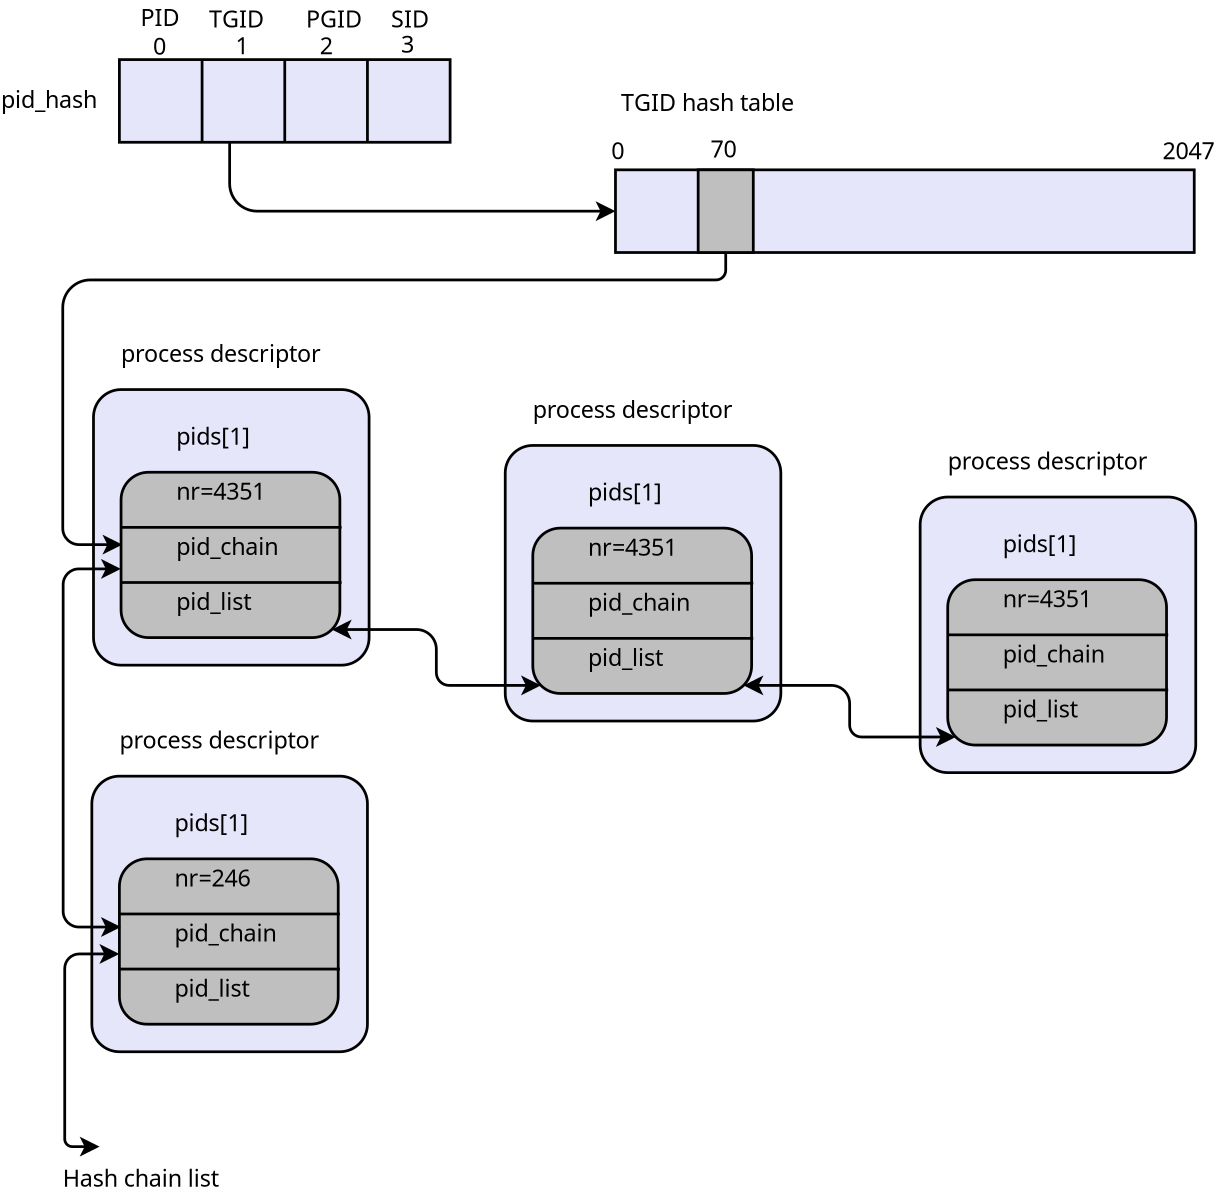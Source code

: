 <?xml version="1.0" encoding="UTF-8"?>
<dia:diagram xmlns:dia="http://www.lysator.liu.se/~alla/dia/">
  <dia:layer name="Background" visible="true" active="true">
    <dia:group>
      <dia:object type="Standard - Text" version="1" id="O0">
        <dia:attribute name="obj_pos">
          <dia:point val="4.175,-19.909"/>
        </dia:attribute>
        <dia:attribute name="obj_bb">
          <dia:rectangle val="4.175,-20.504;4.175,-19.759"/>
        </dia:attribute>
        <dia:attribute name="text">
          <dia:composite type="text">
            <dia:attribute name="string">
              <dia:string>##</dia:string>
            </dia:attribute>
            <dia:attribute name="font">
              <dia:font family="sans" style="0" name="Helvetica"/>
            </dia:attribute>
            <dia:attribute name="height">
              <dia:real val="0.8"/>
            </dia:attribute>
            <dia:attribute name="pos">
              <dia:point val="4.175,-19.909"/>
            </dia:attribute>
            <dia:attribute name="color">
              <dia:color val="#000000"/>
            </dia:attribute>
            <dia:attribute name="alignment">
              <dia:enum val="0"/>
            </dia:attribute>
          </dia:composite>
        </dia:attribute>
        <dia:attribute name="valign">
          <dia:enum val="3"/>
        </dia:attribute>
      </dia:object>
      <dia:group>
        <dia:object type="Standard - Box" version="0" id="O1">
          <dia:attribute name="obj_pos">
            <dia:point val="18.575,-17.159"/>
          </dia:attribute>
          <dia:attribute name="obj_bb">
            <dia:rectangle val="18.525,-17.209;28.625,-7.109"/>
          </dia:attribute>
          <dia:attribute name="elem_corner">
            <dia:point val="18.575,-17.159"/>
          </dia:attribute>
          <dia:attribute name="elem_width">
            <dia:real val="10"/>
          </dia:attribute>
          <dia:attribute name="elem_height">
            <dia:real val="10"/>
          </dia:attribute>
          <dia:attribute name="border_width">
            <dia:real val="0.1"/>
          </dia:attribute>
          <dia:attribute name="inner_color">
            <dia:color val="#e6e6fa"/>
          </dia:attribute>
          <dia:attribute name="show_background">
            <dia:boolean val="true"/>
          </dia:attribute>
          <dia:attribute name="corner_radius">
            <dia:real val="1"/>
          </dia:attribute>
        </dia:object>
        <dia:object type="Standard - Text" version="1" id="O2">
          <dia:attribute name="obj_pos">
            <dia:point val="19.575,-18.159"/>
          </dia:attribute>
          <dia:attribute name="obj_bb">
            <dia:rectangle val="19.575,-18.946;27.387,-17.959"/>
          </dia:attribute>
          <dia:attribute name="text">
            <dia:composite type="text">
              <dia:attribute name="string">
                <dia:string>#process descriptor#</dia:string>
              </dia:attribute>
              <dia:attribute name="font">
                <dia:font family="sans" style="0" name="Helvetica"/>
              </dia:attribute>
              <dia:attribute name="height">
                <dia:real val="1.058"/>
              </dia:attribute>
              <dia:attribute name="pos">
                <dia:point val="19.575,-18.159"/>
              </dia:attribute>
              <dia:attribute name="color">
                <dia:color val="#000000"/>
              </dia:attribute>
              <dia:attribute name="alignment">
                <dia:enum val="0"/>
              </dia:attribute>
            </dia:composite>
          </dia:attribute>
          <dia:attribute name="valign">
            <dia:enum val="3"/>
          </dia:attribute>
        </dia:object>
        <dia:object type="Standard - Text" version="1" id="O3">
          <dia:attribute name="obj_pos">
            <dia:point val="21.575,-15.159"/>
          </dia:attribute>
          <dia:attribute name="obj_bb">
            <dia:rectangle val="21.575,-15.946;24.527,-14.959"/>
          </dia:attribute>
          <dia:attribute name="text">
            <dia:composite type="text">
              <dia:attribute name="string">
                <dia:string>#pids[1]#</dia:string>
              </dia:attribute>
              <dia:attribute name="font">
                <dia:font family="sans" style="0" name="Helvetica"/>
              </dia:attribute>
              <dia:attribute name="height">
                <dia:real val="1.058"/>
              </dia:attribute>
              <dia:attribute name="pos">
                <dia:point val="21.575,-15.159"/>
              </dia:attribute>
              <dia:attribute name="color">
                <dia:color val="#000000"/>
              </dia:attribute>
              <dia:attribute name="alignment">
                <dia:enum val="0"/>
              </dia:attribute>
            </dia:composite>
          </dia:attribute>
          <dia:attribute name="valign">
            <dia:enum val="3"/>
          </dia:attribute>
        </dia:object>
        <dia:object type="Standard - Text" version="1" id="O4">
          <dia:attribute name="obj_pos">
            <dia:point val="23.575,-12.159"/>
          </dia:attribute>
          <dia:attribute name="obj_bb">
            <dia:rectangle val="23.575,-12.754;23.575,-12.009"/>
          </dia:attribute>
          <dia:attribute name="text">
            <dia:composite type="text">
              <dia:attribute name="string">
                <dia:string>##</dia:string>
              </dia:attribute>
              <dia:attribute name="font">
                <dia:font family="sans" style="0" name="Helvetica"/>
              </dia:attribute>
              <dia:attribute name="height">
                <dia:real val="0.8"/>
              </dia:attribute>
              <dia:attribute name="pos">
                <dia:point val="23.575,-12.159"/>
              </dia:attribute>
              <dia:attribute name="color">
                <dia:color val="#000000"/>
              </dia:attribute>
              <dia:attribute name="alignment">
                <dia:enum val="0"/>
              </dia:attribute>
            </dia:composite>
          </dia:attribute>
          <dia:attribute name="valign">
            <dia:enum val="3"/>
          </dia:attribute>
          <dia:connections>
            <dia:connection handle="0" to="O1" connection="8"/>
          </dia:connections>
        </dia:object>
        <dia:object type="Standard - Text" version="1" id="O5">
          <dia:attribute name="obj_pos">
            <dia:point val="23.575,-12.159"/>
          </dia:attribute>
          <dia:attribute name="obj_bb">
            <dia:rectangle val="23.575,-12.754;23.575,-12.009"/>
          </dia:attribute>
          <dia:attribute name="text">
            <dia:composite type="text">
              <dia:attribute name="string">
                <dia:string>##</dia:string>
              </dia:attribute>
              <dia:attribute name="font">
                <dia:font family="sans" style="0" name="Helvetica"/>
              </dia:attribute>
              <dia:attribute name="height">
                <dia:real val="0.8"/>
              </dia:attribute>
              <dia:attribute name="pos">
                <dia:point val="23.575,-12.159"/>
              </dia:attribute>
              <dia:attribute name="color">
                <dia:color val="#000000"/>
              </dia:attribute>
              <dia:attribute name="alignment">
                <dia:enum val="0"/>
              </dia:attribute>
            </dia:composite>
          </dia:attribute>
          <dia:attribute name="valign">
            <dia:enum val="3"/>
          </dia:attribute>
          <dia:connections>
            <dia:connection handle="0" to="O1" connection="8"/>
          </dia:connections>
        </dia:object>
        <dia:object type="Standard - Box" version="0" id="O6">
          <dia:attribute name="obj_pos">
            <dia:point val="19.575,-14.159"/>
          </dia:attribute>
          <dia:attribute name="obj_bb">
            <dia:rectangle val="19.525,-14.209;27.565,-8.109"/>
          </dia:attribute>
          <dia:attribute name="elem_corner">
            <dia:point val="19.575,-14.159"/>
          </dia:attribute>
          <dia:attribute name="elem_width">
            <dia:real val="7.94"/>
          </dia:attribute>
          <dia:attribute name="elem_height">
            <dia:real val="6"/>
          </dia:attribute>
          <dia:attribute name="border_width">
            <dia:real val="0.1"/>
          </dia:attribute>
          <dia:attribute name="inner_color">
            <dia:color val="#bfbfbf"/>
          </dia:attribute>
          <dia:attribute name="show_background">
            <dia:boolean val="true"/>
          </dia:attribute>
          <dia:attribute name="corner_radius">
            <dia:real val="1"/>
          </dia:attribute>
        </dia:object>
        <dia:object type="Standard - Line" version="0" id="O7">
          <dia:attribute name="obj_pos">
            <dia:point val="19.575,-10.159"/>
          </dia:attribute>
          <dia:attribute name="obj_bb">
            <dia:rectangle val="19.525,-10.209;27.625,-10.109"/>
          </dia:attribute>
          <dia:attribute name="conn_endpoints">
            <dia:point val="19.575,-10.159"/>
            <dia:point val="27.575,-10.159"/>
          </dia:attribute>
          <dia:attribute name="numcp">
            <dia:int val="1"/>
          </dia:attribute>
        </dia:object>
        <dia:object type="Standard - Line" version="0" id="O8">
          <dia:attribute name="obj_pos">
            <dia:point val="19.575,-12.159"/>
          </dia:attribute>
          <dia:attribute name="obj_bb">
            <dia:rectangle val="19.525,-12.209;27.625,-12.109"/>
          </dia:attribute>
          <dia:attribute name="conn_endpoints">
            <dia:point val="19.575,-12.159"/>
            <dia:point val="27.575,-12.159"/>
          </dia:attribute>
          <dia:attribute name="numcp">
            <dia:int val="1"/>
          </dia:attribute>
        </dia:object>
        <dia:object type="Standard - Text" version="1" id="O9">
          <dia:attribute name="obj_pos">
            <dia:point val="21.575,-13.159"/>
          </dia:attribute>
          <dia:attribute name="obj_bb">
            <dia:rectangle val="21.575,-13.946;25.33,-12.959"/>
          </dia:attribute>
          <dia:attribute name="text">
            <dia:composite type="text">
              <dia:attribute name="string">
                <dia:string>#nr=4351#</dia:string>
              </dia:attribute>
              <dia:attribute name="font">
                <dia:font family="sans" style="0" name="Helvetica"/>
              </dia:attribute>
              <dia:attribute name="height">
                <dia:real val="1.058"/>
              </dia:attribute>
              <dia:attribute name="pos">
                <dia:point val="21.575,-13.159"/>
              </dia:attribute>
              <dia:attribute name="color">
                <dia:color val="#000000"/>
              </dia:attribute>
              <dia:attribute name="alignment">
                <dia:enum val="0"/>
              </dia:attribute>
            </dia:composite>
          </dia:attribute>
          <dia:attribute name="valign">
            <dia:enum val="3"/>
          </dia:attribute>
        </dia:object>
        <dia:object type="Standard - Text" version="1" id="O10">
          <dia:attribute name="obj_pos">
            <dia:point val="21.575,-11.159"/>
          </dia:attribute>
          <dia:attribute name="obj_bb">
            <dia:rectangle val="21.575,-11.946;25.605,-10.959"/>
          </dia:attribute>
          <dia:attribute name="text">
            <dia:composite type="text">
              <dia:attribute name="string">
                <dia:string>#pid_chain#</dia:string>
              </dia:attribute>
              <dia:attribute name="font">
                <dia:font family="sans" style="0" name="Helvetica"/>
              </dia:attribute>
              <dia:attribute name="height">
                <dia:real val="1.058"/>
              </dia:attribute>
              <dia:attribute name="pos">
                <dia:point val="21.575,-11.159"/>
              </dia:attribute>
              <dia:attribute name="color">
                <dia:color val="#000000"/>
              </dia:attribute>
              <dia:attribute name="alignment">
                <dia:enum val="0"/>
              </dia:attribute>
            </dia:composite>
          </dia:attribute>
          <dia:attribute name="valign">
            <dia:enum val="3"/>
          </dia:attribute>
        </dia:object>
        <dia:object type="Standard - Text" version="1" id="O11">
          <dia:attribute name="obj_pos">
            <dia:point val="21.575,-9.159"/>
          </dia:attribute>
          <dia:attribute name="obj_bb">
            <dia:rectangle val="21.575,-9.946;24.555,-8.959"/>
          </dia:attribute>
          <dia:attribute name="text">
            <dia:composite type="text">
              <dia:attribute name="string">
                <dia:string>#pid_list#</dia:string>
              </dia:attribute>
              <dia:attribute name="font">
                <dia:font family="sans" style="0" name="Helvetica"/>
              </dia:attribute>
              <dia:attribute name="height">
                <dia:real val="1.058"/>
              </dia:attribute>
              <dia:attribute name="pos">
                <dia:point val="21.575,-9.159"/>
              </dia:attribute>
              <dia:attribute name="color">
                <dia:color val="#000000"/>
              </dia:attribute>
              <dia:attribute name="alignment">
                <dia:enum val="0"/>
              </dia:attribute>
            </dia:composite>
          </dia:attribute>
          <dia:attribute name="valign">
            <dia:enum val="3"/>
          </dia:attribute>
        </dia:object>
      </dia:group>
      <dia:group>
        <dia:object type="Standard - Box" version="0" id="O12">
          <dia:attribute name="obj_pos">
            <dia:point val="3.635,-19.186"/>
          </dia:attribute>
          <dia:attribute name="obj_bb">
            <dia:rectangle val="3.585,-19.236;13.685,-9.136"/>
          </dia:attribute>
          <dia:attribute name="elem_corner">
            <dia:point val="3.635,-19.186"/>
          </dia:attribute>
          <dia:attribute name="elem_width">
            <dia:real val="10"/>
          </dia:attribute>
          <dia:attribute name="elem_height">
            <dia:real val="10"/>
          </dia:attribute>
          <dia:attribute name="border_width">
            <dia:real val="0.1"/>
          </dia:attribute>
          <dia:attribute name="inner_color">
            <dia:color val="#e6e6fa"/>
          </dia:attribute>
          <dia:attribute name="show_background">
            <dia:boolean val="true"/>
          </dia:attribute>
          <dia:attribute name="corner_radius">
            <dia:real val="1"/>
          </dia:attribute>
        </dia:object>
        <dia:object type="Standard - Text" version="1" id="O13">
          <dia:attribute name="obj_pos">
            <dia:point val="4.635,-20.186"/>
          </dia:attribute>
          <dia:attribute name="obj_bb">
            <dia:rectangle val="4.635,-20.974;12.447,-19.986"/>
          </dia:attribute>
          <dia:attribute name="text">
            <dia:composite type="text">
              <dia:attribute name="string">
                <dia:string>#process descriptor#</dia:string>
              </dia:attribute>
              <dia:attribute name="font">
                <dia:font family="sans" style="0" name="Helvetica"/>
              </dia:attribute>
              <dia:attribute name="height">
                <dia:real val="1.058"/>
              </dia:attribute>
              <dia:attribute name="pos">
                <dia:point val="4.635,-20.186"/>
              </dia:attribute>
              <dia:attribute name="color">
                <dia:color val="#000000"/>
              </dia:attribute>
              <dia:attribute name="alignment">
                <dia:enum val="0"/>
              </dia:attribute>
            </dia:composite>
          </dia:attribute>
          <dia:attribute name="valign">
            <dia:enum val="3"/>
          </dia:attribute>
        </dia:object>
        <dia:object type="Standard - Text" version="1" id="O14">
          <dia:attribute name="obj_pos">
            <dia:point val="6.635,-17.186"/>
          </dia:attribute>
          <dia:attribute name="obj_bb">
            <dia:rectangle val="6.635,-17.974;9.587,-16.986"/>
          </dia:attribute>
          <dia:attribute name="text">
            <dia:composite type="text">
              <dia:attribute name="string">
                <dia:string>#pids[1]#</dia:string>
              </dia:attribute>
              <dia:attribute name="font">
                <dia:font family="sans" style="0" name="Helvetica"/>
              </dia:attribute>
              <dia:attribute name="height">
                <dia:real val="1.058"/>
              </dia:attribute>
              <dia:attribute name="pos">
                <dia:point val="6.635,-17.186"/>
              </dia:attribute>
              <dia:attribute name="color">
                <dia:color val="#000000"/>
              </dia:attribute>
              <dia:attribute name="alignment">
                <dia:enum val="0"/>
              </dia:attribute>
            </dia:composite>
          </dia:attribute>
          <dia:attribute name="valign">
            <dia:enum val="3"/>
          </dia:attribute>
        </dia:object>
        <dia:object type="Standard - Text" version="1" id="O15">
          <dia:attribute name="obj_pos">
            <dia:point val="8.635,-14.186"/>
          </dia:attribute>
          <dia:attribute name="obj_bb">
            <dia:rectangle val="8.635,-14.781;8.635,-14.036"/>
          </dia:attribute>
          <dia:attribute name="text">
            <dia:composite type="text">
              <dia:attribute name="string">
                <dia:string>##</dia:string>
              </dia:attribute>
              <dia:attribute name="font">
                <dia:font family="sans" style="0" name="Helvetica"/>
              </dia:attribute>
              <dia:attribute name="height">
                <dia:real val="0.8"/>
              </dia:attribute>
              <dia:attribute name="pos">
                <dia:point val="8.635,-14.186"/>
              </dia:attribute>
              <dia:attribute name="color">
                <dia:color val="#000000"/>
              </dia:attribute>
              <dia:attribute name="alignment">
                <dia:enum val="0"/>
              </dia:attribute>
            </dia:composite>
          </dia:attribute>
          <dia:attribute name="valign">
            <dia:enum val="3"/>
          </dia:attribute>
          <dia:connections>
            <dia:connection handle="0" to="O12" connection="8"/>
          </dia:connections>
        </dia:object>
        <dia:object type="Standard - Text" version="1" id="O16">
          <dia:attribute name="obj_pos">
            <dia:point val="8.635,-14.186"/>
          </dia:attribute>
          <dia:attribute name="obj_bb">
            <dia:rectangle val="8.635,-14.781;8.635,-14.036"/>
          </dia:attribute>
          <dia:attribute name="text">
            <dia:composite type="text">
              <dia:attribute name="string">
                <dia:string>##</dia:string>
              </dia:attribute>
              <dia:attribute name="font">
                <dia:font family="sans" style="0" name="Helvetica"/>
              </dia:attribute>
              <dia:attribute name="height">
                <dia:real val="0.8"/>
              </dia:attribute>
              <dia:attribute name="pos">
                <dia:point val="8.635,-14.186"/>
              </dia:attribute>
              <dia:attribute name="color">
                <dia:color val="#000000"/>
              </dia:attribute>
              <dia:attribute name="alignment">
                <dia:enum val="0"/>
              </dia:attribute>
            </dia:composite>
          </dia:attribute>
          <dia:attribute name="valign">
            <dia:enum val="3"/>
          </dia:attribute>
          <dia:connections>
            <dia:connection handle="0" to="O12" connection="8"/>
          </dia:connections>
        </dia:object>
        <dia:object type="Standard - Box" version="0" id="O17">
          <dia:attribute name="obj_pos">
            <dia:point val="4.635,-16.186"/>
          </dia:attribute>
          <dia:attribute name="obj_bb">
            <dia:rectangle val="4.585,-16.236;12.625,-10.136"/>
          </dia:attribute>
          <dia:attribute name="elem_corner">
            <dia:point val="4.635,-16.186"/>
          </dia:attribute>
          <dia:attribute name="elem_width">
            <dia:real val="7.94"/>
          </dia:attribute>
          <dia:attribute name="elem_height">
            <dia:real val="6"/>
          </dia:attribute>
          <dia:attribute name="border_width">
            <dia:real val="0.1"/>
          </dia:attribute>
          <dia:attribute name="inner_color">
            <dia:color val="#bfbfbf"/>
          </dia:attribute>
          <dia:attribute name="show_background">
            <dia:boolean val="true"/>
          </dia:attribute>
          <dia:attribute name="corner_radius">
            <dia:real val="1"/>
          </dia:attribute>
        </dia:object>
        <dia:object type="Standard - Line" version="0" id="O18">
          <dia:attribute name="obj_pos">
            <dia:point val="4.635,-12.186"/>
          </dia:attribute>
          <dia:attribute name="obj_bb">
            <dia:rectangle val="4.585,-12.236;12.685,-12.136"/>
          </dia:attribute>
          <dia:attribute name="conn_endpoints">
            <dia:point val="4.635,-12.186"/>
            <dia:point val="12.635,-12.186"/>
          </dia:attribute>
          <dia:attribute name="numcp">
            <dia:int val="1"/>
          </dia:attribute>
        </dia:object>
        <dia:object type="Standard - Line" version="0" id="O19">
          <dia:attribute name="obj_pos">
            <dia:point val="4.635,-14.186"/>
          </dia:attribute>
          <dia:attribute name="obj_bb">
            <dia:rectangle val="4.585,-14.236;12.685,-14.136"/>
          </dia:attribute>
          <dia:attribute name="conn_endpoints">
            <dia:point val="4.635,-14.186"/>
            <dia:point val="12.635,-14.186"/>
          </dia:attribute>
          <dia:attribute name="numcp">
            <dia:int val="1"/>
          </dia:attribute>
        </dia:object>
        <dia:object type="Standard - Text" version="1" id="O20">
          <dia:attribute name="obj_pos">
            <dia:point val="6.635,-15.186"/>
          </dia:attribute>
          <dia:attribute name="obj_bb">
            <dia:rectangle val="6.635,-15.974;10.39,-14.986"/>
          </dia:attribute>
          <dia:attribute name="text">
            <dia:composite type="text">
              <dia:attribute name="string">
                <dia:string>#nr=4351#</dia:string>
              </dia:attribute>
              <dia:attribute name="font">
                <dia:font family="sans" style="0" name="Helvetica"/>
              </dia:attribute>
              <dia:attribute name="height">
                <dia:real val="1.058"/>
              </dia:attribute>
              <dia:attribute name="pos">
                <dia:point val="6.635,-15.186"/>
              </dia:attribute>
              <dia:attribute name="color">
                <dia:color val="#000000"/>
              </dia:attribute>
              <dia:attribute name="alignment">
                <dia:enum val="0"/>
              </dia:attribute>
            </dia:composite>
          </dia:attribute>
          <dia:attribute name="valign">
            <dia:enum val="3"/>
          </dia:attribute>
        </dia:object>
        <dia:object type="Standard - Text" version="1" id="O21">
          <dia:attribute name="obj_pos">
            <dia:point val="6.635,-13.186"/>
          </dia:attribute>
          <dia:attribute name="obj_bb">
            <dia:rectangle val="6.635,-13.974;10.665,-12.986"/>
          </dia:attribute>
          <dia:attribute name="text">
            <dia:composite type="text">
              <dia:attribute name="string">
                <dia:string>#pid_chain#</dia:string>
              </dia:attribute>
              <dia:attribute name="font">
                <dia:font family="sans" style="0" name="Helvetica"/>
              </dia:attribute>
              <dia:attribute name="height">
                <dia:real val="1.058"/>
              </dia:attribute>
              <dia:attribute name="pos">
                <dia:point val="6.635,-13.186"/>
              </dia:attribute>
              <dia:attribute name="color">
                <dia:color val="#000000"/>
              </dia:attribute>
              <dia:attribute name="alignment">
                <dia:enum val="0"/>
              </dia:attribute>
            </dia:composite>
          </dia:attribute>
          <dia:attribute name="valign">
            <dia:enum val="3"/>
          </dia:attribute>
        </dia:object>
        <dia:object type="Standard - Text" version="1" id="O22">
          <dia:attribute name="obj_pos">
            <dia:point val="6.635,-11.186"/>
          </dia:attribute>
          <dia:attribute name="obj_bb">
            <dia:rectangle val="6.635,-11.974;9.615,-10.986"/>
          </dia:attribute>
          <dia:attribute name="text">
            <dia:composite type="text">
              <dia:attribute name="string">
                <dia:string>#pid_list#</dia:string>
              </dia:attribute>
              <dia:attribute name="font">
                <dia:font family="sans" style="0" name="Helvetica"/>
              </dia:attribute>
              <dia:attribute name="height">
                <dia:real val="1.058"/>
              </dia:attribute>
              <dia:attribute name="pos">
                <dia:point val="6.635,-11.186"/>
              </dia:attribute>
              <dia:attribute name="color">
                <dia:color val="#000000"/>
              </dia:attribute>
              <dia:attribute name="alignment">
                <dia:enum val="0"/>
              </dia:attribute>
            </dia:composite>
          </dia:attribute>
          <dia:attribute name="valign">
            <dia:enum val="3"/>
          </dia:attribute>
        </dia:object>
      </dia:group>
      <dia:group>
        <dia:object type="Standard - Box" version="0" id="O23">
          <dia:attribute name="obj_pos">
            <dia:point val="33.63,-15.287"/>
          </dia:attribute>
          <dia:attribute name="obj_bb">
            <dia:rectangle val="33.58,-15.337;43.68,-5.237"/>
          </dia:attribute>
          <dia:attribute name="elem_corner">
            <dia:point val="33.63,-15.287"/>
          </dia:attribute>
          <dia:attribute name="elem_width">
            <dia:real val="10"/>
          </dia:attribute>
          <dia:attribute name="elem_height">
            <dia:real val="10"/>
          </dia:attribute>
          <dia:attribute name="border_width">
            <dia:real val="0.1"/>
          </dia:attribute>
          <dia:attribute name="inner_color">
            <dia:color val="#e6e6fa"/>
          </dia:attribute>
          <dia:attribute name="show_background">
            <dia:boolean val="true"/>
          </dia:attribute>
          <dia:attribute name="corner_radius">
            <dia:real val="1"/>
          </dia:attribute>
        </dia:object>
        <dia:object type="Standard - Text" version="1" id="O24">
          <dia:attribute name="obj_pos">
            <dia:point val="34.63,-16.287"/>
          </dia:attribute>
          <dia:attribute name="obj_bb">
            <dia:rectangle val="34.63,-17.074;42.443,-16.087"/>
          </dia:attribute>
          <dia:attribute name="text">
            <dia:composite type="text">
              <dia:attribute name="string">
                <dia:string>#process descriptor#</dia:string>
              </dia:attribute>
              <dia:attribute name="font">
                <dia:font family="sans" style="0" name="Helvetica"/>
              </dia:attribute>
              <dia:attribute name="height">
                <dia:real val="1.058"/>
              </dia:attribute>
              <dia:attribute name="pos">
                <dia:point val="34.63,-16.287"/>
              </dia:attribute>
              <dia:attribute name="color">
                <dia:color val="#000000"/>
              </dia:attribute>
              <dia:attribute name="alignment">
                <dia:enum val="0"/>
              </dia:attribute>
            </dia:composite>
          </dia:attribute>
          <dia:attribute name="valign">
            <dia:enum val="3"/>
          </dia:attribute>
        </dia:object>
        <dia:object type="Standard - Text" version="1" id="O25">
          <dia:attribute name="obj_pos">
            <dia:point val="36.63,-13.287"/>
          </dia:attribute>
          <dia:attribute name="obj_bb">
            <dia:rectangle val="36.63,-14.074;39.583,-13.087"/>
          </dia:attribute>
          <dia:attribute name="text">
            <dia:composite type="text">
              <dia:attribute name="string">
                <dia:string>#pids[1]#</dia:string>
              </dia:attribute>
              <dia:attribute name="font">
                <dia:font family="sans" style="0" name="Helvetica"/>
              </dia:attribute>
              <dia:attribute name="height">
                <dia:real val="1.058"/>
              </dia:attribute>
              <dia:attribute name="pos">
                <dia:point val="36.63,-13.287"/>
              </dia:attribute>
              <dia:attribute name="color">
                <dia:color val="#000000"/>
              </dia:attribute>
              <dia:attribute name="alignment">
                <dia:enum val="0"/>
              </dia:attribute>
            </dia:composite>
          </dia:attribute>
          <dia:attribute name="valign">
            <dia:enum val="3"/>
          </dia:attribute>
        </dia:object>
        <dia:object type="Standard - Text" version="1" id="O26">
          <dia:attribute name="obj_pos">
            <dia:point val="38.63,-10.287"/>
          </dia:attribute>
          <dia:attribute name="obj_bb">
            <dia:rectangle val="38.63,-10.882;38.63,-10.137"/>
          </dia:attribute>
          <dia:attribute name="text">
            <dia:composite type="text">
              <dia:attribute name="string">
                <dia:string>##</dia:string>
              </dia:attribute>
              <dia:attribute name="font">
                <dia:font family="sans" style="0" name="Helvetica"/>
              </dia:attribute>
              <dia:attribute name="height">
                <dia:real val="0.8"/>
              </dia:attribute>
              <dia:attribute name="pos">
                <dia:point val="38.63,-10.287"/>
              </dia:attribute>
              <dia:attribute name="color">
                <dia:color val="#000000"/>
              </dia:attribute>
              <dia:attribute name="alignment">
                <dia:enum val="0"/>
              </dia:attribute>
            </dia:composite>
          </dia:attribute>
          <dia:attribute name="valign">
            <dia:enum val="3"/>
          </dia:attribute>
          <dia:connections>
            <dia:connection handle="0" to="O23" connection="8"/>
          </dia:connections>
        </dia:object>
        <dia:object type="Standard - Text" version="1" id="O27">
          <dia:attribute name="obj_pos">
            <dia:point val="38.63,-10.287"/>
          </dia:attribute>
          <dia:attribute name="obj_bb">
            <dia:rectangle val="38.63,-10.882;38.63,-10.137"/>
          </dia:attribute>
          <dia:attribute name="text">
            <dia:composite type="text">
              <dia:attribute name="string">
                <dia:string>##</dia:string>
              </dia:attribute>
              <dia:attribute name="font">
                <dia:font family="sans" style="0" name="Helvetica"/>
              </dia:attribute>
              <dia:attribute name="height">
                <dia:real val="0.8"/>
              </dia:attribute>
              <dia:attribute name="pos">
                <dia:point val="38.63,-10.287"/>
              </dia:attribute>
              <dia:attribute name="color">
                <dia:color val="#000000"/>
              </dia:attribute>
              <dia:attribute name="alignment">
                <dia:enum val="0"/>
              </dia:attribute>
            </dia:composite>
          </dia:attribute>
          <dia:attribute name="valign">
            <dia:enum val="3"/>
          </dia:attribute>
          <dia:connections>
            <dia:connection handle="0" to="O23" connection="8"/>
          </dia:connections>
        </dia:object>
        <dia:object type="Standard - Box" version="0" id="O28">
          <dia:attribute name="obj_pos">
            <dia:point val="34.63,-12.287"/>
          </dia:attribute>
          <dia:attribute name="obj_bb">
            <dia:rectangle val="34.58,-12.337;42.62,-6.237"/>
          </dia:attribute>
          <dia:attribute name="elem_corner">
            <dia:point val="34.63,-12.287"/>
          </dia:attribute>
          <dia:attribute name="elem_width">
            <dia:real val="7.94"/>
          </dia:attribute>
          <dia:attribute name="elem_height">
            <dia:real val="6"/>
          </dia:attribute>
          <dia:attribute name="border_width">
            <dia:real val="0.1"/>
          </dia:attribute>
          <dia:attribute name="inner_color">
            <dia:color val="#bfbfbf"/>
          </dia:attribute>
          <dia:attribute name="show_background">
            <dia:boolean val="true"/>
          </dia:attribute>
          <dia:attribute name="corner_radius">
            <dia:real val="1"/>
          </dia:attribute>
        </dia:object>
        <dia:object type="Standard - Line" version="0" id="O29">
          <dia:attribute name="obj_pos">
            <dia:point val="34.63,-8.287"/>
          </dia:attribute>
          <dia:attribute name="obj_bb">
            <dia:rectangle val="34.58,-8.337;42.68,-8.237"/>
          </dia:attribute>
          <dia:attribute name="conn_endpoints">
            <dia:point val="34.63,-8.287"/>
            <dia:point val="42.63,-8.287"/>
          </dia:attribute>
          <dia:attribute name="numcp">
            <dia:int val="1"/>
          </dia:attribute>
        </dia:object>
        <dia:object type="Standard - Line" version="0" id="O30">
          <dia:attribute name="obj_pos">
            <dia:point val="34.63,-10.287"/>
          </dia:attribute>
          <dia:attribute name="obj_bb">
            <dia:rectangle val="34.58,-10.337;42.68,-10.237"/>
          </dia:attribute>
          <dia:attribute name="conn_endpoints">
            <dia:point val="34.63,-10.287"/>
            <dia:point val="42.63,-10.287"/>
          </dia:attribute>
          <dia:attribute name="numcp">
            <dia:int val="1"/>
          </dia:attribute>
        </dia:object>
        <dia:object type="Standard - Text" version="1" id="O31">
          <dia:attribute name="obj_pos">
            <dia:point val="36.63,-11.287"/>
          </dia:attribute>
          <dia:attribute name="obj_bb">
            <dia:rectangle val="36.63,-12.074;40.385,-11.087"/>
          </dia:attribute>
          <dia:attribute name="text">
            <dia:composite type="text">
              <dia:attribute name="string">
                <dia:string>#nr=4351#</dia:string>
              </dia:attribute>
              <dia:attribute name="font">
                <dia:font family="sans" style="0" name="Helvetica"/>
              </dia:attribute>
              <dia:attribute name="height">
                <dia:real val="1.058"/>
              </dia:attribute>
              <dia:attribute name="pos">
                <dia:point val="36.63,-11.287"/>
              </dia:attribute>
              <dia:attribute name="color">
                <dia:color val="#000000"/>
              </dia:attribute>
              <dia:attribute name="alignment">
                <dia:enum val="0"/>
              </dia:attribute>
            </dia:composite>
          </dia:attribute>
          <dia:attribute name="valign">
            <dia:enum val="3"/>
          </dia:attribute>
        </dia:object>
        <dia:object type="Standard - Text" version="1" id="O32">
          <dia:attribute name="obj_pos">
            <dia:point val="36.63,-9.287"/>
          </dia:attribute>
          <dia:attribute name="obj_bb">
            <dia:rectangle val="36.63,-10.074;40.66,-9.087"/>
          </dia:attribute>
          <dia:attribute name="text">
            <dia:composite type="text">
              <dia:attribute name="string">
                <dia:string>#pid_chain#</dia:string>
              </dia:attribute>
              <dia:attribute name="font">
                <dia:font family="sans" style="0" name="Helvetica"/>
              </dia:attribute>
              <dia:attribute name="height">
                <dia:real val="1.058"/>
              </dia:attribute>
              <dia:attribute name="pos">
                <dia:point val="36.63,-9.287"/>
              </dia:attribute>
              <dia:attribute name="color">
                <dia:color val="#000000"/>
              </dia:attribute>
              <dia:attribute name="alignment">
                <dia:enum val="0"/>
              </dia:attribute>
            </dia:composite>
          </dia:attribute>
          <dia:attribute name="valign">
            <dia:enum val="3"/>
          </dia:attribute>
        </dia:object>
        <dia:object type="Standard - Text" version="1" id="O33">
          <dia:attribute name="obj_pos">
            <dia:point val="36.63,-7.287"/>
          </dia:attribute>
          <dia:attribute name="obj_bb">
            <dia:rectangle val="36.63,-8.074;39.61,-7.087"/>
          </dia:attribute>
          <dia:attribute name="text">
            <dia:composite type="text">
              <dia:attribute name="string">
                <dia:string>#pid_list#</dia:string>
              </dia:attribute>
              <dia:attribute name="font">
                <dia:font family="sans" style="0" name="Helvetica"/>
              </dia:attribute>
              <dia:attribute name="height">
                <dia:real val="1.058"/>
              </dia:attribute>
              <dia:attribute name="pos">
                <dia:point val="36.63,-7.287"/>
              </dia:attribute>
              <dia:attribute name="color">
                <dia:color val="#000000"/>
              </dia:attribute>
              <dia:attribute name="alignment">
                <dia:enum val="0"/>
              </dia:attribute>
            </dia:composite>
          </dia:attribute>
          <dia:attribute name="valign">
            <dia:enum val="3"/>
          </dia:attribute>
        </dia:object>
      </dia:group>
      <dia:group>
        <dia:object type="Standard - Box" version="0" id="O34">
          <dia:attribute name="obj_pos">
            <dia:point val="3.575,-5.159"/>
          </dia:attribute>
          <dia:attribute name="obj_bb">
            <dia:rectangle val="3.525,-5.209;13.625,4.891"/>
          </dia:attribute>
          <dia:attribute name="elem_corner">
            <dia:point val="3.575,-5.159"/>
          </dia:attribute>
          <dia:attribute name="elem_width">
            <dia:real val="10"/>
          </dia:attribute>
          <dia:attribute name="elem_height">
            <dia:real val="10"/>
          </dia:attribute>
          <dia:attribute name="border_width">
            <dia:real val="0.1"/>
          </dia:attribute>
          <dia:attribute name="inner_color">
            <dia:color val="#e6e6fa"/>
          </dia:attribute>
          <dia:attribute name="show_background">
            <dia:boolean val="true"/>
          </dia:attribute>
          <dia:attribute name="corner_radius">
            <dia:real val="1"/>
          </dia:attribute>
        </dia:object>
        <dia:object type="Standard - Text" version="1" id="O35">
          <dia:attribute name="obj_pos">
            <dia:point val="4.575,-6.159"/>
          </dia:attribute>
          <dia:attribute name="obj_bb">
            <dia:rectangle val="4.575,-6.946;12.387,-5.959"/>
          </dia:attribute>
          <dia:attribute name="text">
            <dia:composite type="text">
              <dia:attribute name="string">
                <dia:string>#process descriptor#</dia:string>
              </dia:attribute>
              <dia:attribute name="font">
                <dia:font family="sans" style="0" name="Helvetica"/>
              </dia:attribute>
              <dia:attribute name="height">
                <dia:real val="1.058"/>
              </dia:attribute>
              <dia:attribute name="pos">
                <dia:point val="4.575,-6.159"/>
              </dia:attribute>
              <dia:attribute name="color">
                <dia:color val="#000000"/>
              </dia:attribute>
              <dia:attribute name="alignment">
                <dia:enum val="0"/>
              </dia:attribute>
            </dia:composite>
          </dia:attribute>
          <dia:attribute name="valign">
            <dia:enum val="3"/>
          </dia:attribute>
        </dia:object>
        <dia:object type="Standard - Text" version="1" id="O36">
          <dia:attribute name="obj_pos">
            <dia:point val="6.575,-3.159"/>
          </dia:attribute>
          <dia:attribute name="obj_bb">
            <dia:rectangle val="6.575,-3.946;9.527,-2.959"/>
          </dia:attribute>
          <dia:attribute name="text">
            <dia:composite type="text">
              <dia:attribute name="string">
                <dia:string>#pids[1]#</dia:string>
              </dia:attribute>
              <dia:attribute name="font">
                <dia:font family="sans" style="0" name="Helvetica"/>
              </dia:attribute>
              <dia:attribute name="height">
                <dia:real val="1.058"/>
              </dia:attribute>
              <dia:attribute name="pos">
                <dia:point val="6.575,-3.159"/>
              </dia:attribute>
              <dia:attribute name="color">
                <dia:color val="#000000"/>
              </dia:attribute>
              <dia:attribute name="alignment">
                <dia:enum val="0"/>
              </dia:attribute>
            </dia:composite>
          </dia:attribute>
          <dia:attribute name="valign">
            <dia:enum val="3"/>
          </dia:attribute>
        </dia:object>
        <dia:object type="Standard - Text" version="1" id="O37">
          <dia:attribute name="obj_pos">
            <dia:point val="8.575,-0.159"/>
          </dia:attribute>
          <dia:attribute name="obj_bb">
            <dia:rectangle val="8.575,-0.754;8.575,-0.009"/>
          </dia:attribute>
          <dia:attribute name="text">
            <dia:composite type="text">
              <dia:attribute name="string">
                <dia:string>##</dia:string>
              </dia:attribute>
              <dia:attribute name="font">
                <dia:font family="sans" style="0" name="Helvetica"/>
              </dia:attribute>
              <dia:attribute name="height">
                <dia:real val="0.8"/>
              </dia:attribute>
              <dia:attribute name="pos">
                <dia:point val="8.575,-0.159"/>
              </dia:attribute>
              <dia:attribute name="color">
                <dia:color val="#000000"/>
              </dia:attribute>
              <dia:attribute name="alignment">
                <dia:enum val="0"/>
              </dia:attribute>
            </dia:composite>
          </dia:attribute>
          <dia:attribute name="valign">
            <dia:enum val="3"/>
          </dia:attribute>
          <dia:connections>
            <dia:connection handle="0" to="O34" connection="8"/>
          </dia:connections>
        </dia:object>
        <dia:object type="Standard - Text" version="1" id="O38">
          <dia:attribute name="obj_pos">
            <dia:point val="8.575,-0.159"/>
          </dia:attribute>
          <dia:attribute name="obj_bb">
            <dia:rectangle val="8.575,-0.754;8.575,-0.009"/>
          </dia:attribute>
          <dia:attribute name="text">
            <dia:composite type="text">
              <dia:attribute name="string">
                <dia:string>##</dia:string>
              </dia:attribute>
              <dia:attribute name="font">
                <dia:font family="sans" style="0" name="Helvetica"/>
              </dia:attribute>
              <dia:attribute name="height">
                <dia:real val="0.8"/>
              </dia:attribute>
              <dia:attribute name="pos">
                <dia:point val="8.575,-0.159"/>
              </dia:attribute>
              <dia:attribute name="color">
                <dia:color val="#000000"/>
              </dia:attribute>
              <dia:attribute name="alignment">
                <dia:enum val="0"/>
              </dia:attribute>
            </dia:composite>
          </dia:attribute>
          <dia:attribute name="valign">
            <dia:enum val="3"/>
          </dia:attribute>
          <dia:connections>
            <dia:connection handle="0" to="O34" connection="8"/>
          </dia:connections>
        </dia:object>
        <dia:object type="Standard - Box" version="0" id="O39">
          <dia:attribute name="obj_pos">
            <dia:point val="4.575,-2.159"/>
          </dia:attribute>
          <dia:attribute name="obj_bb">
            <dia:rectangle val="4.525,-2.209;12.565,3.891"/>
          </dia:attribute>
          <dia:attribute name="elem_corner">
            <dia:point val="4.575,-2.159"/>
          </dia:attribute>
          <dia:attribute name="elem_width">
            <dia:real val="7.94"/>
          </dia:attribute>
          <dia:attribute name="elem_height">
            <dia:real val="6"/>
          </dia:attribute>
          <dia:attribute name="border_width">
            <dia:real val="0.1"/>
          </dia:attribute>
          <dia:attribute name="inner_color">
            <dia:color val="#bfbfbf"/>
          </dia:attribute>
          <dia:attribute name="show_background">
            <dia:boolean val="true"/>
          </dia:attribute>
          <dia:attribute name="corner_radius">
            <dia:real val="1"/>
          </dia:attribute>
        </dia:object>
        <dia:object type="Standard - Line" version="0" id="O40">
          <dia:attribute name="obj_pos">
            <dia:point val="4.575,1.841"/>
          </dia:attribute>
          <dia:attribute name="obj_bb">
            <dia:rectangle val="4.525,1.791;12.625,1.891"/>
          </dia:attribute>
          <dia:attribute name="conn_endpoints">
            <dia:point val="4.575,1.841"/>
            <dia:point val="12.575,1.841"/>
          </dia:attribute>
          <dia:attribute name="numcp">
            <dia:int val="1"/>
          </dia:attribute>
        </dia:object>
        <dia:object type="Standard - Line" version="0" id="O41">
          <dia:attribute name="obj_pos">
            <dia:point val="4.575,-0.159"/>
          </dia:attribute>
          <dia:attribute name="obj_bb">
            <dia:rectangle val="4.525,-0.209;12.625,-0.109"/>
          </dia:attribute>
          <dia:attribute name="conn_endpoints">
            <dia:point val="4.575,-0.159"/>
            <dia:point val="12.575,-0.159"/>
          </dia:attribute>
          <dia:attribute name="numcp">
            <dia:int val="1"/>
          </dia:attribute>
        </dia:object>
        <dia:object type="Standard - Text" version="1" id="O42">
          <dia:attribute name="obj_pos">
            <dia:point val="6.575,-1.159"/>
          </dia:attribute>
          <dia:attribute name="obj_bb">
            <dia:rectangle val="6.575,-1.946;9.79,-0.959"/>
          </dia:attribute>
          <dia:attribute name="text">
            <dia:composite type="text">
              <dia:attribute name="string">
                <dia:string>#nr=246#</dia:string>
              </dia:attribute>
              <dia:attribute name="font">
                <dia:font family="sans" style="0" name="Helvetica"/>
              </dia:attribute>
              <dia:attribute name="height">
                <dia:real val="1.058"/>
              </dia:attribute>
              <dia:attribute name="pos">
                <dia:point val="6.575,-1.159"/>
              </dia:attribute>
              <dia:attribute name="color">
                <dia:color val="#000000"/>
              </dia:attribute>
              <dia:attribute name="alignment">
                <dia:enum val="0"/>
              </dia:attribute>
            </dia:composite>
          </dia:attribute>
          <dia:attribute name="valign">
            <dia:enum val="3"/>
          </dia:attribute>
        </dia:object>
        <dia:object type="Standard - Text" version="1" id="O43">
          <dia:attribute name="obj_pos">
            <dia:point val="6.575,0.841"/>
          </dia:attribute>
          <dia:attribute name="obj_bb">
            <dia:rectangle val="6.575,0.054;10.605,1.041"/>
          </dia:attribute>
          <dia:attribute name="text">
            <dia:composite type="text">
              <dia:attribute name="string">
                <dia:string>#pid_chain#</dia:string>
              </dia:attribute>
              <dia:attribute name="font">
                <dia:font family="sans" style="0" name="Helvetica"/>
              </dia:attribute>
              <dia:attribute name="height">
                <dia:real val="1.058"/>
              </dia:attribute>
              <dia:attribute name="pos">
                <dia:point val="6.575,0.841"/>
              </dia:attribute>
              <dia:attribute name="color">
                <dia:color val="#000000"/>
              </dia:attribute>
              <dia:attribute name="alignment">
                <dia:enum val="0"/>
              </dia:attribute>
            </dia:composite>
          </dia:attribute>
          <dia:attribute name="valign">
            <dia:enum val="3"/>
          </dia:attribute>
        </dia:object>
        <dia:object type="Standard - Text" version="1" id="O44">
          <dia:attribute name="obj_pos">
            <dia:point val="6.575,2.841"/>
          </dia:attribute>
          <dia:attribute name="obj_bb">
            <dia:rectangle val="6.575,2.054;9.555,3.041"/>
          </dia:attribute>
          <dia:attribute name="text">
            <dia:composite type="text">
              <dia:attribute name="string">
                <dia:string>#pid_list#</dia:string>
              </dia:attribute>
              <dia:attribute name="font">
                <dia:font family="sans" style="0" name="Helvetica"/>
              </dia:attribute>
              <dia:attribute name="height">
                <dia:real val="1.058"/>
              </dia:attribute>
              <dia:attribute name="pos">
                <dia:point val="6.575,2.841"/>
              </dia:attribute>
              <dia:attribute name="color">
                <dia:color val="#000000"/>
              </dia:attribute>
              <dia:attribute name="alignment">
                <dia:enum val="0"/>
              </dia:attribute>
            </dia:composite>
          </dia:attribute>
          <dia:attribute name="valign">
            <dia:enum val="3"/>
          </dia:attribute>
        </dia:object>
      </dia:group>
      <dia:group>
        <dia:object type="Standard - Box" version="0" id="O45">
          <dia:attribute name="obj_pos">
            <dia:point val="22.575,-27.159"/>
          </dia:attribute>
          <dia:attribute name="obj_bb">
            <dia:rectangle val="22.525,-27.209;43.625,-24.109"/>
          </dia:attribute>
          <dia:attribute name="elem_corner">
            <dia:point val="22.575,-27.159"/>
          </dia:attribute>
          <dia:attribute name="elem_width">
            <dia:real val="21"/>
          </dia:attribute>
          <dia:attribute name="elem_height">
            <dia:real val="3"/>
          </dia:attribute>
          <dia:attribute name="border_width">
            <dia:real val="0.1"/>
          </dia:attribute>
          <dia:attribute name="inner_color">
            <dia:color val="#e6e6fa"/>
          </dia:attribute>
          <dia:attribute name="show_background">
            <dia:boolean val="true"/>
          </dia:attribute>
        </dia:object>
        <dia:object type="Standard - Box" version="0" id="O46">
          <dia:attribute name="obj_pos">
            <dia:point val="25.575,-27.159"/>
          </dia:attribute>
          <dia:attribute name="obj_bb">
            <dia:rectangle val="25.525,-27.209;27.625,-24.109"/>
          </dia:attribute>
          <dia:attribute name="elem_corner">
            <dia:point val="25.575,-27.159"/>
          </dia:attribute>
          <dia:attribute name="elem_width">
            <dia:real val="2"/>
          </dia:attribute>
          <dia:attribute name="elem_height">
            <dia:real val="3"/>
          </dia:attribute>
          <dia:attribute name="border_width">
            <dia:real val="0.1"/>
          </dia:attribute>
          <dia:attribute name="inner_color">
            <dia:color val="#bfbfbf"/>
          </dia:attribute>
          <dia:attribute name="show_background">
            <dia:boolean val="true"/>
          </dia:attribute>
        </dia:object>
        <dia:object type="Standard - Text" version="1" id="O47">
          <dia:attribute name="obj_pos">
            <dia:point val="26.025,-27.609"/>
          </dia:attribute>
          <dia:attribute name="obj_bb">
            <dia:rectangle val="26.025,-28.396;27.105,-27.409"/>
          </dia:attribute>
          <dia:attribute name="text">
            <dia:composite type="text">
              <dia:attribute name="string">
                <dia:string>#70#</dia:string>
              </dia:attribute>
              <dia:attribute name="font">
                <dia:font family="sans" style="0" name="Helvetica"/>
              </dia:attribute>
              <dia:attribute name="height">
                <dia:real val="1.058"/>
              </dia:attribute>
              <dia:attribute name="pos">
                <dia:point val="26.025,-27.609"/>
              </dia:attribute>
              <dia:attribute name="color">
                <dia:color val="#000000"/>
              </dia:attribute>
              <dia:attribute name="alignment">
                <dia:enum val="0"/>
              </dia:attribute>
            </dia:composite>
          </dia:attribute>
          <dia:attribute name="valign">
            <dia:enum val="3"/>
          </dia:attribute>
        </dia:object>
        <dia:object type="Standard - Text" version="1" id="O48">
          <dia:attribute name="obj_pos">
            <dia:point val="22.425,-27.546"/>
          </dia:attribute>
          <dia:attribute name="obj_bb">
            <dia:rectangle val="22.425,-28.334;22.965,-27.346"/>
          </dia:attribute>
          <dia:attribute name="text">
            <dia:composite type="text">
              <dia:attribute name="string">
                <dia:string>#0#</dia:string>
              </dia:attribute>
              <dia:attribute name="font">
                <dia:font family="sans" style="0" name="Helvetica"/>
              </dia:attribute>
              <dia:attribute name="height">
                <dia:real val="1.058"/>
              </dia:attribute>
              <dia:attribute name="pos">
                <dia:point val="22.425,-27.546"/>
              </dia:attribute>
              <dia:attribute name="color">
                <dia:color val="#000000"/>
              </dia:attribute>
              <dia:attribute name="alignment">
                <dia:enum val="0"/>
              </dia:attribute>
            </dia:composite>
          </dia:attribute>
          <dia:attribute name="valign">
            <dia:enum val="3"/>
          </dia:attribute>
        </dia:object>
        <dia:object type="Standard - Text" version="1" id="O49">
          <dia:attribute name="obj_pos">
            <dia:point val="42.425,-27.546"/>
          </dia:attribute>
          <dia:attribute name="obj_bb">
            <dia:rectangle val="42.425,-28.334;44.585,-27.346"/>
          </dia:attribute>
          <dia:attribute name="text">
            <dia:composite type="text">
              <dia:attribute name="string">
                <dia:string>#2047#</dia:string>
              </dia:attribute>
              <dia:attribute name="font">
                <dia:font family="sans" style="0" name="Helvetica"/>
              </dia:attribute>
              <dia:attribute name="height">
                <dia:real val="1.058"/>
              </dia:attribute>
              <dia:attribute name="pos">
                <dia:point val="42.425,-27.546"/>
              </dia:attribute>
              <dia:attribute name="color">
                <dia:color val="#000000"/>
              </dia:attribute>
              <dia:attribute name="alignment">
                <dia:enum val="0"/>
              </dia:attribute>
            </dia:composite>
          </dia:attribute>
          <dia:attribute name="valign">
            <dia:enum val="3"/>
          </dia:attribute>
        </dia:object>
        <dia:object type="Standard - Text" version="1" id="O50">
          <dia:attribute name="obj_pos">
            <dia:point val="22.775,-29.296"/>
          </dia:attribute>
          <dia:attribute name="obj_bb">
            <dia:rectangle val="22.775,-30.084;29.577,-29.096"/>
          </dia:attribute>
          <dia:attribute name="text">
            <dia:composite type="text">
              <dia:attribute name="string">
                <dia:string>#TGID hash table#</dia:string>
              </dia:attribute>
              <dia:attribute name="font">
                <dia:font family="sans" style="0" name="Helvetica"/>
              </dia:attribute>
              <dia:attribute name="height">
                <dia:real val="1.058"/>
              </dia:attribute>
              <dia:attribute name="pos">
                <dia:point val="22.775,-29.296"/>
              </dia:attribute>
              <dia:attribute name="color">
                <dia:color val="#000000"/>
              </dia:attribute>
              <dia:attribute name="alignment">
                <dia:enum val="0"/>
              </dia:attribute>
            </dia:composite>
          </dia:attribute>
          <dia:attribute name="valign">
            <dia:enum val="3"/>
          </dia:attribute>
        </dia:object>
      </dia:group>
      <dia:object type="Standard - ZigZagLine" version="1" id="O51">
        <dia:attribute name="obj_pos">
          <dia:point val="10.575,-29.659"/>
        </dia:attribute>
        <dia:attribute name="obj_bb">
          <dia:rectangle val="8.525,-29.709;22.687,-25.297"/>
        </dia:attribute>
        <dia:attribute name="orth_points">
          <dia:point val="10.575,-29.659"/>
          <dia:point val="8.575,-29.659"/>
          <dia:point val="8.575,-25.659"/>
          <dia:point val="22.575,-25.659"/>
        </dia:attribute>
        <dia:attribute name="orth_orient">
          <dia:enum val="0"/>
          <dia:enum val="1"/>
          <dia:enum val="0"/>
        </dia:attribute>
        <dia:attribute name="autorouting">
          <dia:boolean val="false"/>
        </dia:attribute>
        <dia:attribute name="end_arrow">
          <dia:enum val="22"/>
        </dia:attribute>
        <dia:attribute name="end_arrow_length">
          <dia:real val="0.5"/>
        </dia:attribute>
        <dia:attribute name="end_arrow_width">
          <dia:real val="0.5"/>
        </dia:attribute>
        <dia:attribute name="corner_radius">
          <dia:real val="1"/>
        </dia:attribute>
      </dia:object>
      <dia:group>
        <dia:object type="Standard - Box" version="0" id="O52">
          <dia:attribute name="obj_pos">
            <dia:point val="4.575,-31.159"/>
          </dia:attribute>
          <dia:attribute name="obj_bb">
            <dia:rectangle val="4.525,-31.209;16.625,-28.109"/>
          </dia:attribute>
          <dia:attribute name="elem_corner">
            <dia:point val="4.575,-31.159"/>
          </dia:attribute>
          <dia:attribute name="elem_width">
            <dia:real val="12"/>
          </dia:attribute>
          <dia:attribute name="elem_height">
            <dia:real val="3"/>
          </dia:attribute>
          <dia:attribute name="border_width">
            <dia:real val="0.1"/>
          </dia:attribute>
          <dia:attribute name="inner_color">
            <dia:color val="#e6e6fa"/>
          </dia:attribute>
          <dia:attribute name="show_background">
            <dia:boolean val="true"/>
          </dia:attribute>
        </dia:object>
        <dia:object type="Standard - Line" version="0" id="O53">
          <dia:attribute name="obj_pos">
            <dia:point val="7.575,-31.159"/>
          </dia:attribute>
          <dia:attribute name="obj_bb">
            <dia:rectangle val="7.525,-31.209;7.625,-28.109"/>
          </dia:attribute>
          <dia:attribute name="conn_endpoints">
            <dia:point val="7.575,-31.159"/>
            <dia:point val="7.575,-28.159"/>
          </dia:attribute>
          <dia:attribute name="numcp">
            <dia:int val="1"/>
          </dia:attribute>
        </dia:object>
        <dia:object type="Standard - Line" version="0" id="O54">
          <dia:attribute name="obj_pos">
            <dia:point val="13.575,-31.159"/>
          </dia:attribute>
          <dia:attribute name="obj_bb">
            <dia:rectangle val="13.525,-31.209;13.625,-28.109"/>
          </dia:attribute>
          <dia:attribute name="conn_endpoints">
            <dia:point val="13.575,-31.159"/>
            <dia:point val="13.575,-28.159"/>
          </dia:attribute>
          <dia:attribute name="numcp">
            <dia:int val="1"/>
          </dia:attribute>
        </dia:object>
        <dia:object type="Standard - Line" version="0" id="O55">
          <dia:attribute name="obj_pos">
            <dia:point val="10.575,-31.159"/>
          </dia:attribute>
          <dia:attribute name="obj_bb">
            <dia:rectangle val="10.525,-31.209;10.625,-28.109"/>
          </dia:attribute>
          <dia:attribute name="conn_endpoints">
            <dia:point val="10.575,-31.159"/>
            <dia:point val="10.575,-28.159"/>
          </dia:attribute>
          <dia:attribute name="numcp">
            <dia:int val="1"/>
          </dia:attribute>
          <dia:connections>
            <dia:connection handle="0" to="O52" connection="1"/>
            <dia:connection handle="1" to="O52" connection="6"/>
          </dia:connections>
        </dia:object>
        <dia:object type="Standard - Text" version="1" id="O56">
          <dia:attribute name="obj_pos">
            <dia:point val="5.795,-31.333"/>
          </dia:attribute>
          <dia:attribute name="obj_bb">
            <dia:rectangle val="5.795,-32.12;6.335,-31.133"/>
          </dia:attribute>
          <dia:attribute name="text">
            <dia:composite type="text">
              <dia:attribute name="string">
                <dia:string>#0#</dia:string>
              </dia:attribute>
              <dia:attribute name="font">
                <dia:font family="sans" style="0" name="Helvetica"/>
              </dia:attribute>
              <dia:attribute name="height">
                <dia:real val="1.058"/>
              </dia:attribute>
              <dia:attribute name="pos">
                <dia:point val="5.795,-31.333"/>
              </dia:attribute>
              <dia:attribute name="color">
                <dia:color val="#000000"/>
              </dia:attribute>
              <dia:attribute name="alignment">
                <dia:enum val="0"/>
              </dia:attribute>
            </dia:composite>
          </dia:attribute>
          <dia:attribute name="valign">
            <dia:enum val="3"/>
          </dia:attribute>
        </dia:object>
        <dia:object type="Standard - Text" version="1" id="O57">
          <dia:attribute name="obj_pos">
            <dia:point val="8.786,-31.351"/>
          </dia:attribute>
          <dia:attribute name="obj_bb">
            <dia:rectangle val="8.786,-32.138;9.326,-31.151"/>
          </dia:attribute>
          <dia:attribute name="text">
            <dia:composite type="text">
              <dia:attribute name="string">
                <dia:string>#1#</dia:string>
              </dia:attribute>
              <dia:attribute name="font">
                <dia:font family="sans" style="0" name="Helvetica"/>
              </dia:attribute>
              <dia:attribute name="height">
                <dia:real val="1.058"/>
              </dia:attribute>
              <dia:attribute name="pos">
                <dia:point val="8.786,-31.351"/>
              </dia:attribute>
              <dia:attribute name="color">
                <dia:color val="#000000"/>
              </dia:attribute>
              <dia:attribute name="alignment">
                <dia:enum val="0"/>
              </dia:attribute>
            </dia:composite>
          </dia:attribute>
          <dia:attribute name="valign">
            <dia:enum val="3"/>
          </dia:attribute>
        </dia:object>
        <dia:object type="Standard - Text" version="1" id="O58">
          <dia:attribute name="obj_pos">
            <dia:point val="11.841,-31.351"/>
          </dia:attribute>
          <dia:attribute name="obj_bb">
            <dia:rectangle val="11.841,-32.138;12.381,-31.151"/>
          </dia:attribute>
          <dia:attribute name="text">
            <dia:composite type="text">
              <dia:attribute name="string">
                <dia:string>#2#</dia:string>
              </dia:attribute>
              <dia:attribute name="font">
                <dia:font family="sans" style="0" name="Helvetica"/>
              </dia:attribute>
              <dia:attribute name="height">
                <dia:real val="1.058"/>
              </dia:attribute>
              <dia:attribute name="pos">
                <dia:point val="11.841,-31.351"/>
              </dia:attribute>
              <dia:attribute name="color">
                <dia:color val="#000000"/>
              </dia:attribute>
              <dia:attribute name="alignment">
                <dia:enum val="0"/>
              </dia:attribute>
            </dia:composite>
          </dia:attribute>
          <dia:attribute name="valign">
            <dia:enum val="3"/>
          </dia:attribute>
        </dia:object>
        <dia:object type="Standard - Text" version="1" id="O59">
          <dia:attribute name="obj_pos">
            <dia:point val="14.795,-31.406"/>
          </dia:attribute>
          <dia:attribute name="obj_bb">
            <dia:rectangle val="14.795,-32.194;15.335,-31.206"/>
          </dia:attribute>
          <dia:attribute name="text">
            <dia:composite type="text">
              <dia:attribute name="string">
                <dia:string>#3#</dia:string>
              </dia:attribute>
              <dia:attribute name="font">
                <dia:font family="sans" style="0" name="Helvetica"/>
              </dia:attribute>
              <dia:attribute name="height">
                <dia:real val="1.058"/>
              </dia:attribute>
              <dia:attribute name="pos">
                <dia:point val="14.795,-31.406"/>
              </dia:attribute>
              <dia:attribute name="color">
                <dia:color val="#000000"/>
              </dia:attribute>
              <dia:attribute name="alignment">
                <dia:enum val="0"/>
              </dia:attribute>
            </dia:composite>
          </dia:attribute>
          <dia:attribute name="valign">
            <dia:enum val="3"/>
          </dia:attribute>
        </dia:object>
        <dia:object type="Standard - Text" version="1" id="O60">
          <dia:attribute name="obj_pos">
            <dia:point val="5.345,-32.38"/>
          </dia:attribute>
          <dia:attribute name="obj_bb">
            <dia:rectangle val="5.345,-33.168;6.757,-32.18"/>
          </dia:attribute>
          <dia:attribute name="text">
            <dia:composite type="text">
              <dia:attribute name="string">
                <dia:string>#PID#</dia:string>
              </dia:attribute>
              <dia:attribute name="font">
                <dia:font family="sans" style="0" name="Helvetica"/>
              </dia:attribute>
              <dia:attribute name="height">
                <dia:real val="1.058"/>
              </dia:attribute>
              <dia:attribute name="pos">
                <dia:point val="5.345,-32.38"/>
              </dia:attribute>
              <dia:attribute name="color">
                <dia:color val="#000000"/>
              </dia:attribute>
              <dia:attribute name="alignment">
                <dia:enum val="0"/>
              </dia:attribute>
            </dia:composite>
          </dia:attribute>
          <dia:attribute name="valign">
            <dia:enum val="3"/>
          </dia:attribute>
        </dia:object>
        <dia:object type="Standard - Text" version="1" id="O61">
          <dia:attribute name="obj_pos">
            <dia:point val="7.822,-32.325"/>
          </dia:attribute>
          <dia:attribute name="obj_bb">
            <dia:rectangle val="7.822,-33.113;9.9,-32.125"/>
          </dia:attribute>
          <dia:attribute name="text">
            <dia:composite type="text">
              <dia:attribute name="string">
                <dia:string>#TGID#</dia:string>
              </dia:attribute>
              <dia:attribute name="font">
                <dia:font family="sans" style="0" name="Helvetica"/>
              </dia:attribute>
              <dia:attribute name="height">
                <dia:real val="1.058"/>
              </dia:attribute>
              <dia:attribute name="pos">
                <dia:point val="7.822,-32.325"/>
              </dia:attribute>
              <dia:attribute name="color">
                <dia:color val="#000000"/>
              </dia:attribute>
              <dia:attribute name="alignment">
                <dia:enum val="0"/>
              </dia:attribute>
            </dia:composite>
          </dia:attribute>
          <dia:attribute name="valign">
            <dia:enum val="3"/>
          </dia:attribute>
        </dia:object>
        <dia:object type="Standard - Text" version="1" id="O62">
          <dia:attribute name="obj_pos">
            <dia:point val="11.346,-32.325"/>
          </dia:attribute>
          <dia:attribute name="obj_bb">
            <dia:rectangle val="11.346,-33.113;13.416,-32.125"/>
          </dia:attribute>
          <dia:attribute name="text">
            <dia:composite type="text">
              <dia:attribute name="string">
                <dia:string>#PGID#</dia:string>
              </dia:attribute>
              <dia:attribute name="font">
                <dia:font family="sans" style="0" name="Helvetica"/>
              </dia:attribute>
              <dia:attribute name="height">
                <dia:real val="1.058"/>
              </dia:attribute>
              <dia:attribute name="pos">
                <dia:point val="11.346,-32.325"/>
              </dia:attribute>
              <dia:attribute name="color">
                <dia:color val="#000000"/>
              </dia:attribute>
              <dia:attribute name="alignment">
                <dia:enum val="0"/>
              </dia:attribute>
            </dia:composite>
          </dia:attribute>
          <dia:attribute name="valign">
            <dia:enum val="3"/>
          </dia:attribute>
        </dia:object>
        <dia:object type="Standard - Text" version="1" id="O63">
          <dia:attribute name="obj_pos">
            <dia:point val="14.429,-32.325"/>
          </dia:attribute>
          <dia:attribute name="obj_bb">
            <dia:rectangle val="14.429,-33.113;15.869,-32.125"/>
          </dia:attribute>
          <dia:attribute name="text">
            <dia:composite type="text">
              <dia:attribute name="string">
                <dia:string>#SID#</dia:string>
              </dia:attribute>
              <dia:attribute name="font">
                <dia:font family="sans" style="0" name="Helvetica"/>
              </dia:attribute>
              <dia:attribute name="height">
                <dia:real val="1.058"/>
              </dia:attribute>
              <dia:attribute name="pos">
                <dia:point val="14.429,-32.325"/>
              </dia:attribute>
              <dia:attribute name="color">
                <dia:color val="#000000"/>
              </dia:attribute>
              <dia:attribute name="alignment">
                <dia:enum val="0"/>
              </dia:attribute>
            </dia:composite>
          </dia:attribute>
          <dia:attribute name="valign">
            <dia:enum val="3"/>
          </dia:attribute>
        </dia:object>
        <dia:object type="Standard - Text" version="1" id="O64">
          <dia:attribute name="obj_pos">
            <dia:point val="0.279,-29.407"/>
          </dia:attribute>
          <dia:attribute name="obj_bb">
            <dia:rectangle val="0.279,-30.195;4.052,-29.207"/>
          </dia:attribute>
          <dia:attribute name="text">
            <dia:composite type="text">
              <dia:attribute name="string">
                <dia:string>#pid_hash#</dia:string>
              </dia:attribute>
              <dia:attribute name="font">
                <dia:font family="sans" style="0" name="Helvetica"/>
              </dia:attribute>
              <dia:attribute name="height">
                <dia:real val="1.058"/>
              </dia:attribute>
              <dia:attribute name="pos">
                <dia:point val="0.279,-29.407"/>
              </dia:attribute>
              <dia:attribute name="color">
                <dia:color val="#000000"/>
              </dia:attribute>
              <dia:attribute name="alignment">
                <dia:enum val="0"/>
              </dia:attribute>
            </dia:composite>
          </dia:attribute>
          <dia:attribute name="valign">
            <dia:enum val="3"/>
          </dia:attribute>
        </dia:object>
      </dia:group>
      <dia:object type="Standard - ZigZagLine" version="1" id="O65">
        <dia:attribute name="obj_pos">
          <dia:point val="26.575,-24.159"/>
        </dia:attribute>
        <dia:attribute name="obj_bb">
          <dia:rectangle val="2.47,-24.209;26.625,-13.198"/>
        </dia:attribute>
        <dia:attribute name="orth_points">
          <dia:point val="26.575,-24.159"/>
          <dia:point val="26.575,-23.164"/>
          <dia:point val="2.52,-23.164"/>
          <dia:point val="2.52,-13.56"/>
          <dia:point val="4.682,-13.56"/>
        </dia:attribute>
        <dia:attribute name="orth_orient">
          <dia:enum val="1"/>
          <dia:enum val="0"/>
          <dia:enum val="1"/>
          <dia:enum val="0"/>
        </dia:attribute>
        <dia:attribute name="autorouting">
          <dia:boolean val="false"/>
        </dia:attribute>
        <dia:attribute name="end_arrow">
          <dia:enum val="22"/>
        </dia:attribute>
        <dia:attribute name="end_arrow_length">
          <dia:real val="0.5"/>
        </dia:attribute>
        <dia:attribute name="end_arrow_width">
          <dia:real val="0.5"/>
        </dia:attribute>
        <dia:attribute name="corner_radius">
          <dia:real val="1"/>
        </dia:attribute>
      </dia:object>
      <dia:object type="Standard - ZigZagLine" version="1" id="O66">
        <dia:attribute name="obj_pos">
          <dia:point val="4.627,-12.679"/>
        </dia:attribute>
        <dia:attribute name="obj_bb">
          <dia:rectangle val="2.484,-13.041;4.677,0.677"/>
        </dia:attribute>
        <dia:attribute name="orth_points">
          <dia:point val="4.627,-12.679"/>
          <dia:point val="2.534,-12.679"/>
          <dia:point val="2.534,0.315"/>
          <dia:point val="4.627,0.315"/>
        </dia:attribute>
        <dia:attribute name="orth_orient">
          <dia:enum val="0"/>
          <dia:enum val="1"/>
          <dia:enum val="0"/>
        </dia:attribute>
        <dia:attribute name="autorouting">
          <dia:boolean val="false"/>
        </dia:attribute>
        <dia:attribute name="start_arrow">
          <dia:enum val="22"/>
        </dia:attribute>
        <dia:attribute name="start_arrow_length">
          <dia:real val="0.5"/>
        </dia:attribute>
        <dia:attribute name="start_arrow_width">
          <dia:real val="0.5"/>
        </dia:attribute>
        <dia:attribute name="end_arrow">
          <dia:enum val="22"/>
        </dia:attribute>
        <dia:attribute name="end_arrow_length">
          <dia:real val="0.5"/>
        </dia:attribute>
        <dia:attribute name="end_arrow_width">
          <dia:real val="0.5"/>
        </dia:attribute>
        <dia:attribute name="corner_radius">
          <dia:real val="1"/>
        </dia:attribute>
      </dia:object>
      <dia:object type="Standard - ZigZagLine" version="1" id="O67">
        <dia:attribute name="obj_pos">
          <dia:point val="4.572,1.292"/>
        </dia:attribute>
        <dia:attribute name="obj_bb">
          <dia:rectangle val="2.541,0.93;4.622,8.646"/>
        </dia:attribute>
        <dia:attribute name="orth_points">
          <dia:point val="4.572,1.292"/>
          <dia:point val="2.591,1.292"/>
          <dia:point val="2.591,8.284"/>
          <dia:point val="3.856,8.284"/>
        </dia:attribute>
        <dia:attribute name="orth_orient">
          <dia:enum val="0"/>
          <dia:enum val="1"/>
          <dia:enum val="0"/>
        </dia:attribute>
        <dia:attribute name="autorouting">
          <dia:boolean val="false"/>
        </dia:attribute>
        <dia:attribute name="start_arrow">
          <dia:enum val="22"/>
        </dia:attribute>
        <dia:attribute name="start_arrow_length">
          <dia:real val="0.5"/>
        </dia:attribute>
        <dia:attribute name="start_arrow_width">
          <dia:real val="0.5"/>
        </dia:attribute>
        <dia:attribute name="end_arrow">
          <dia:enum val="22"/>
        </dia:attribute>
        <dia:attribute name="end_arrow_length">
          <dia:real val="0.5"/>
        </dia:attribute>
        <dia:attribute name="end_arrow_width">
          <dia:real val="0.5"/>
        </dia:attribute>
        <dia:attribute name="corner_radius">
          <dia:real val="1"/>
        </dia:attribute>
      </dia:object>
      <dia:object type="Standard - ZigZagLine" version="1" id="O68">
        <dia:attribute name="obj_pos">
          <dia:point val="12.282,-10.479"/>
        </dia:attribute>
        <dia:attribute name="obj_bb">
          <dia:rectangle val="12.232,-10.841;19.918,-8.09"/>
        </dia:attribute>
        <dia:attribute name="orth_points">
          <dia:point val="12.282,-10.479"/>
          <dia:point val="16.075,-10.479"/>
          <dia:point val="16.075,-8.452"/>
          <dia:point val="19.868,-8.452"/>
        </dia:attribute>
        <dia:attribute name="orth_orient">
          <dia:enum val="0"/>
          <dia:enum val="1"/>
          <dia:enum val="0"/>
        </dia:attribute>
        <dia:attribute name="autorouting">
          <dia:boolean val="true"/>
        </dia:attribute>
        <dia:attribute name="start_arrow">
          <dia:enum val="22"/>
        </dia:attribute>
        <dia:attribute name="start_arrow_length">
          <dia:real val="0.5"/>
        </dia:attribute>
        <dia:attribute name="start_arrow_width">
          <dia:real val="0.5"/>
        </dia:attribute>
        <dia:attribute name="end_arrow">
          <dia:enum val="22"/>
        </dia:attribute>
        <dia:attribute name="end_arrow_length">
          <dia:real val="0.5"/>
        </dia:attribute>
        <dia:attribute name="end_arrow_width">
          <dia:real val="0.5"/>
        </dia:attribute>
        <dia:attribute name="corner_radius">
          <dia:real val="1"/>
        </dia:attribute>
      </dia:object>
      <dia:object type="Standard - ZigZagLine" version="1" id="O69">
        <dia:attribute name="obj_pos">
          <dia:point val="27.222,-8.452"/>
        </dia:attribute>
        <dia:attribute name="obj_bb">
          <dia:rectangle val="27.172,-8.814;34.973,-6.218"/>
        </dia:attribute>
        <dia:attribute name="orth_points">
          <dia:point val="27.222,-8.452"/>
          <dia:point val="31.072,-8.452"/>
          <dia:point val="31.072,-6.58"/>
          <dia:point val="34.923,-6.58"/>
        </dia:attribute>
        <dia:attribute name="orth_orient">
          <dia:enum val="0"/>
          <dia:enum val="1"/>
          <dia:enum val="0"/>
        </dia:attribute>
        <dia:attribute name="autorouting">
          <dia:boolean val="true"/>
        </dia:attribute>
        <dia:attribute name="start_arrow">
          <dia:enum val="22"/>
        </dia:attribute>
        <dia:attribute name="start_arrow_length">
          <dia:real val="0.5"/>
        </dia:attribute>
        <dia:attribute name="start_arrow_width">
          <dia:real val="0.5"/>
        </dia:attribute>
        <dia:attribute name="end_arrow">
          <dia:enum val="22"/>
        </dia:attribute>
        <dia:attribute name="end_arrow_length">
          <dia:real val="0.5"/>
        </dia:attribute>
        <dia:attribute name="end_arrow_width">
          <dia:real val="0.5"/>
        </dia:attribute>
        <dia:attribute name="corner_radius">
          <dia:real val="1"/>
        </dia:attribute>
      </dia:object>
      <dia:object type="Standard - Text" version="1" id="O70">
        <dia:attribute name="obj_pos">
          <dia:point val="2.52,9.741"/>
        </dia:attribute>
        <dia:attribute name="obj_bb">
          <dia:rectangle val="2.52,8.953;8.738,9.941"/>
        </dia:attribute>
        <dia:attribute name="text">
          <dia:composite type="text">
            <dia:attribute name="string">
              <dia:string>#Hash chain list#</dia:string>
            </dia:attribute>
            <dia:attribute name="font">
              <dia:font family="sans" style="0" name="Helvetica"/>
            </dia:attribute>
            <dia:attribute name="height">
              <dia:real val="1.058"/>
            </dia:attribute>
            <dia:attribute name="pos">
              <dia:point val="2.52,9.741"/>
            </dia:attribute>
            <dia:attribute name="color">
              <dia:color val="#000000"/>
            </dia:attribute>
            <dia:attribute name="alignment">
              <dia:enum val="0"/>
            </dia:attribute>
          </dia:composite>
        </dia:attribute>
        <dia:attribute name="valign">
          <dia:enum val="3"/>
        </dia:attribute>
      </dia:object>
    </dia:group>
  </dia:layer>
</dia:diagram>
